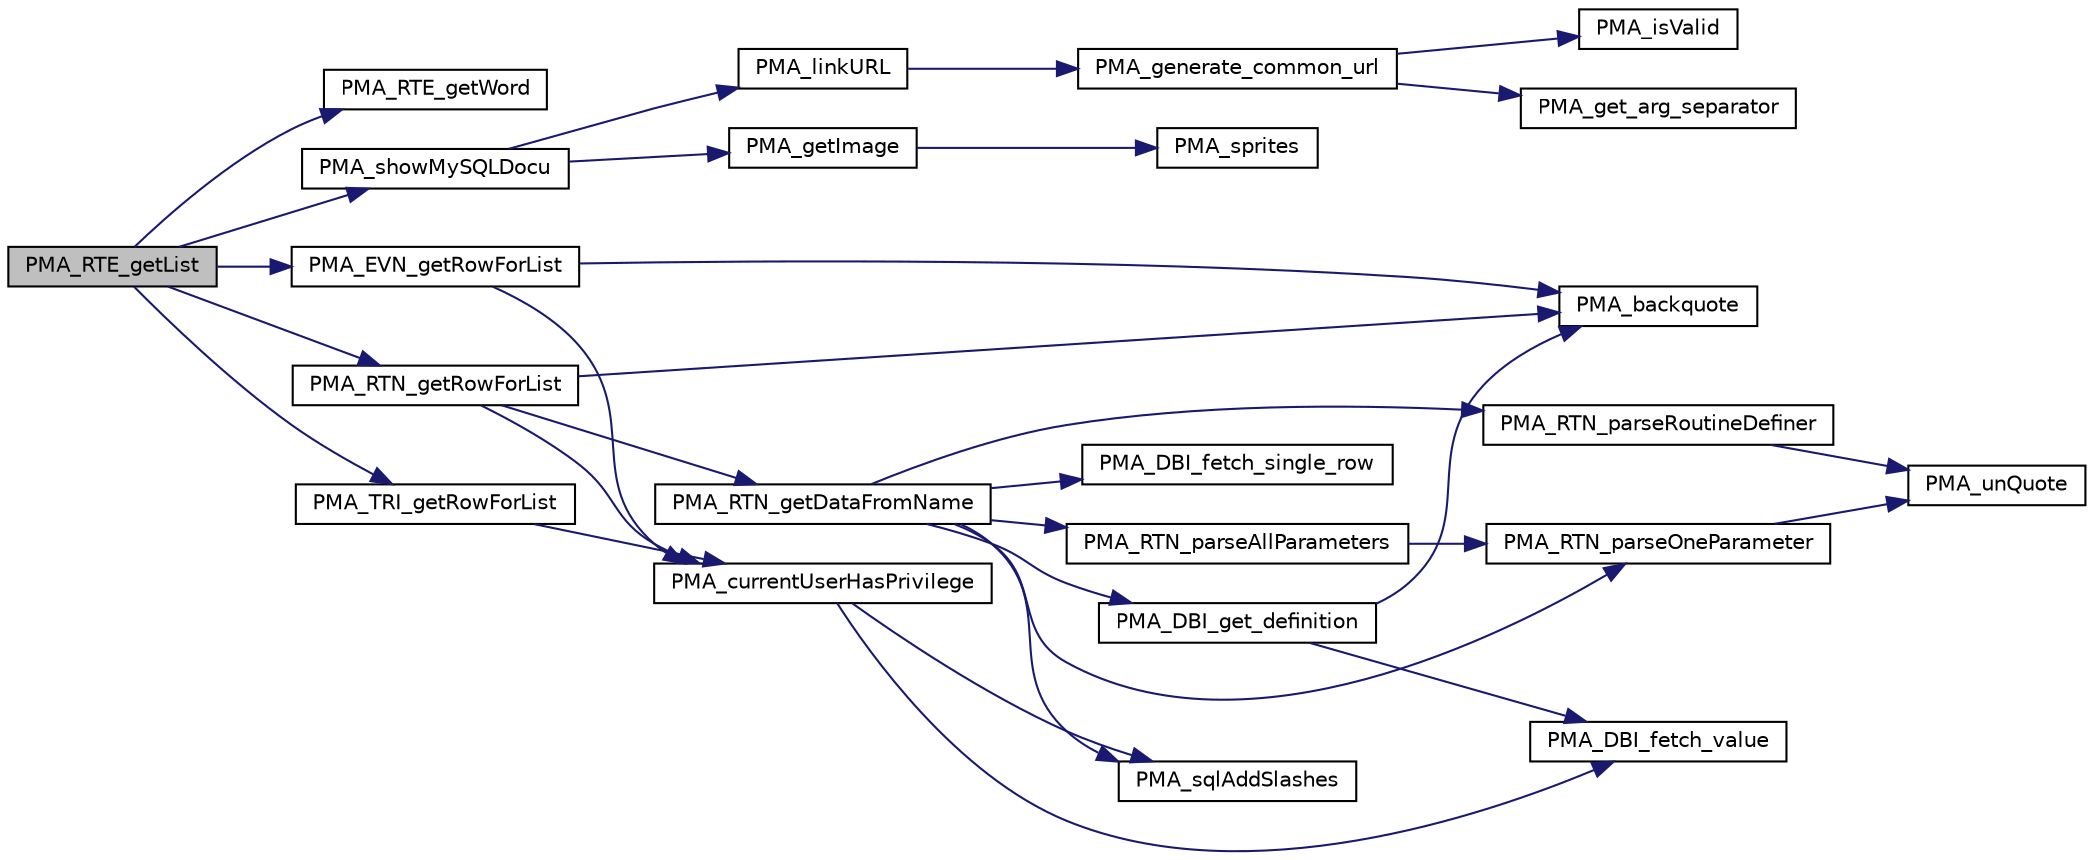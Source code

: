 digraph G
{
  edge [fontname="Helvetica",fontsize="10",labelfontname="Helvetica",labelfontsize="10"];
  node [fontname="Helvetica",fontsize="10",shape=record];
  rankdir="LR";
  Node1 [label="PMA_RTE_getList",height=0.2,width=0.4,color="black", fillcolor="grey75", style="filled" fontcolor="black"];
  Node1 -> Node2 [color="midnightblue",fontsize="10",style="solid",fontname="Helvetica"];
  Node2 [label="PMA_RTE_getWord",height=0.2,width=0.4,color="black", fillcolor="white", style="filled",URL="$rte__words_8lib_8php.html#ab6a2a32b9f96511f5c43c92b80575f67",tooltip="This function is used to retreive some language strings that are used in functionalities that are com..."];
  Node1 -> Node3 [color="midnightblue",fontsize="10",style="solid",fontname="Helvetica"];
  Node3 [label="PMA_showMySQLDocu",height=0.2,width=0.4,color="black", fillcolor="white", style="filled",URL="$common_8lib_8php.html#a5b2c38942cb8fe55e02ba17d0bef9f15",tooltip="Displays a link to the official MySQL documentation."];
  Node3 -> Node4 [color="midnightblue",fontsize="10",style="solid",fontname="Helvetica"];
  Node4 [label="PMA_linkURL",height=0.2,width=0.4,color="black", fillcolor="white", style="filled",URL="$core_8lib_8php.html#a9bbc563e958307413cd9a83f70ff2590",tooltip="Returns link to (possibly) external site using defined redirector."];
  Node4 -> Node5 [color="midnightblue",fontsize="10",style="solid",fontname="Helvetica"];
  Node5 [label="PMA_generate_common_url",height=0.2,width=0.4,color="black", fillcolor="white", style="filled",URL="$url__generating_8lib_8php.html#ad5c0cfef7cb600a158a1ef5fa321a094",tooltip="Generates text with URL parameters."];
  Node5 -> Node6 [color="midnightblue",fontsize="10",style="solid",fontname="Helvetica"];
  Node6 [label="PMA_isValid",height=0.2,width=0.4,color="black", fillcolor="white", style="filled",URL="$core_8lib_8php.html#a1b8fd01cdfbdfaac35e692fcdaaad700",tooltip="checks given $var against $type or $compare"];
  Node5 -> Node7 [color="midnightblue",fontsize="10",style="solid",fontname="Helvetica"];
  Node7 [label="PMA_get_arg_separator",height=0.2,width=0.4,color="black", fillcolor="white", style="filled",URL="$url__generating_8lib_8php.html#a4ba0b6653c22a19615683ab743c1b4e1",tooltip="Returns url separator."];
  Node3 -> Node8 [color="midnightblue",fontsize="10",style="solid",fontname="Helvetica"];
  Node8 [label="PMA_getImage",height=0.2,width=0.4,color="black", fillcolor="white", style="filled",URL="$common_8lib_8php.html#a54fdec9763bf305a5082d23a5d7d5957",tooltip="Returns an HTML IMG tag for a particular image from a theme, which may be an actual file or an icon f..."];
  Node8 -> Node9 [color="midnightblue",fontsize="10",style="solid",fontname="Helvetica"];
  Node9 [label="PMA_sprites",height=0.2,width=0.4,color="black", fillcolor="white", style="filled",URL="$original_2sprites_8lib_8php.html#adb1d24853efb54486657e2e22bd9755e"];
  Node1 -> Node10 [color="midnightblue",fontsize="10",style="solid",fontname="Helvetica"];
  Node10 [label="PMA_RTN_getRowForList",height=0.2,width=0.4,color="black", fillcolor="white", style="filled",URL="$rte__list_8lib_8php.html#aece2dab96a3cb0b4141f7daff960ec3b",tooltip="Creates the contents for a row in the list of routines."];
  Node10 -> Node11 [color="midnightblue",fontsize="10",style="solid",fontname="Helvetica"];
  Node11 [label="PMA_backquote",height=0.2,width=0.4,color="black", fillcolor="white", style="filled",URL="$common_8lib_8php.html#a81c4628f679a153bb4475c5ee2ae49ec",tooltip="Adds backquotes on both sides of a database, table or field name."];
  Node10 -> Node12 [color="midnightblue",fontsize="10",style="solid",fontname="Helvetica"];
  Node12 [label="PMA_currentUserHasPrivilege",height=0.2,width=0.4,color="black", fillcolor="white", style="filled",URL="$common_8lib_8php.html#adb439e4cf115f57d100f152270bbbd6c",tooltip="Checks if the current user has a specific privilege and returns true if the user indeed has that priv..."];
  Node12 -> Node13 [color="midnightblue",fontsize="10",style="solid",fontname="Helvetica"];
  Node13 [label="PMA_DBI_fetch_value",height=0.2,width=0.4,color="black", fillcolor="white", style="filled",URL="$database__interface_8lib_8php.html#a772f12a953dd2908745bb16a8fa7b63a",tooltip="returns a single value from the given result or query, if the query or the result has more than one r..."];
  Node12 -> Node14 [color="midnightblue",fontsize="10",style="solid",fontname="Helvetica"];
  Node14 [label="PMA_sqlAddSlashes",height=0.2,width=0.4,color="black", fillcolor="white", style="filled",URL="$common_8lib_8php.html#a799062f79f401d1f20735d292d008eaf",tooltip="Add slashes before &quot;&#39;&quot; and &quot;\&quot; characters so a value containing them can be used in a sql comparison..."];
  Node10 -> Node15 [color="midnightblue",fontsize="10",style="solid",fontname="Helvetica"];
  Node15 [label="PMA_RTN_getDataFromName",height=0.2,width=0.4,color="black", fillcolor="white", style="filled",URL="$rte__routines_8lib_8php.html#a5d0418d9efa5cf6da8f03fd3bc6c098f",tooltip="This function will generate the values that are required to complete the &quot;Edit routine&quot; form given th..."];
  Node15 -> Node14 [color="midnightblue",fontsize="10",style="solid",fontname="Helvetica"];
  Node15 -> Node16 [color="midnightblue",fontsize="10",style="solid",fontname="Helvetica"];
  Node16 [label="PMA_DBI_fetch_single_row",height=0.2,width=0.4,color="black", fillcolor="white", style="filled",URL="$database__interface_8lib_8php.html#af7470c691b76d49d21241321e9131b91",tooltip="returns only the first row from the result"];
  Node15 -> Node17 [color="midnightblue",fontsize="10",style="solid",fontname="Helvetica"];
  Node17 [label="PMA_DBI_get_definition",height=0.2,width=0.4,color="black", fillcolor="white", style="filled",URL="$database__interface_8lib_8php.html#a6c0f9fb5171128a50f3fdb22c9faf4f6",tooltip="returns the definition of a specific PROCEDURE, FUNCTION, EVENT or VIEW"];
  Node17 -> Node11 [color="midnightblue",fontsize="10",style="solid",fontname="Helvetica"];
  Node17 -> Node13 [color="midnightblue",fontsize="10",style="solid",fontname="Helvetica"];
  Node15 -> Node18 [color="midnightblue",fontsize="10",style="solid",fontname="Helvetica"];
  Node18 [label="PMA_RTN_parseAllParameters",height=0.2,width=0.4,color="black", fillcolor="white", style="filled",URL="$rte__routines_8lib_8php.html#abd7d0a5847900411499b4274f2d53b82",tooltip="This function looks through the contents of a parsed SHOW CREATE [PROCEDURE | FUNCTION] query and ext..."];
  Node18 -> Node19 [color="midnightblue",fontsize="10",style="solid",fontname="Helvetica"];
  Node19 [label="PMA_RTN_parseOneParameter",height=0.2,width=0.4,color="black", fillcolor="white", style="filled",URL="$rte__routines_8lib_8php.html#ac42a9a3c9a0686e174294af68decda79",tooltip="This function parses a string containing one parameter of a routine, as returned by PMA_RTN_parseAllP..."];
  Node19 -> Node20 [color="midnightblue",fontsize="10",style="solid",fontname="Helvetica"];
  Node20 [label="PMA_unQuote",height=0.2,width=0.4,color="black", fillcolor="white", style="filled",URL="$common_8lib_8php.html#aa3c7e6be52567014a075e7fdb18ff2c6",tooltip="removes quotes (&#39;,\",`) from a quoted string"];
  Node15 -> Node19 [color="midnightblue",fontsize="10",style="solid",fontname="Helvetica"];
  Node15 -> Node21 [color="midnightblue",fontsize="10",style="solid",fontname="Helvetica"];
  Node21 [label="PMA_RTN_parseRoutineDefiner",height=0.2,width=0.4,color="black", fillcolor="white", style="filled",URL="$rte__routines_8lib_8php.html#af063be29fc0254d2e52f976d61f88638",tooltip="This function looks through the contents of a parsed SHOW CREATE [PROCEDURE | FUNCTION] query and ext..."];
  Node21 -> Node20 [color="midnightblue",fontsize="10",style="solid",fontname="Helvetica"];
  Node1 -> Node22 [color="midnightblue",fontsize="10",style="solid",fontname="Helvetica"];
  Node22 [label="PMA_TRI_getRowForList",height=0.2,width=0.4,color="black", fillcolor="white", style="filled",URL="$rte__list_8lib_8php.html#aad0f2288fc8eeae378233e3e9dbbfbd4",tooltip="Creates the contents for a row in the list of triggers."];
  Node22 -> Node12 [color="midnightblue",fontsize="10",style="solid",fontname="Helvetica"];
  Node1 -> Node23 [color="midnightblue",fontsize="10",style="solid",fontname="Helvetica"];
  Node23 [label="PMA_EVN_getRowForList",height=0.2,width=0.4,color="black", fillcolor="white", style="filled",URL="$rte__list_8lib_8php.html#a152d9b0d83a5557a7f93f824e120e1cd",tooltip="Creates the contents for a row in the list of events."];
  Node23 -> Node11 [color="midnightblue",fontsize="10",style="solid",fontname="Helvetica"];
  Node23 -> Node12 [color="midnightblue",fontsize="10",style="solid",fontname="Helvetica"];
}
